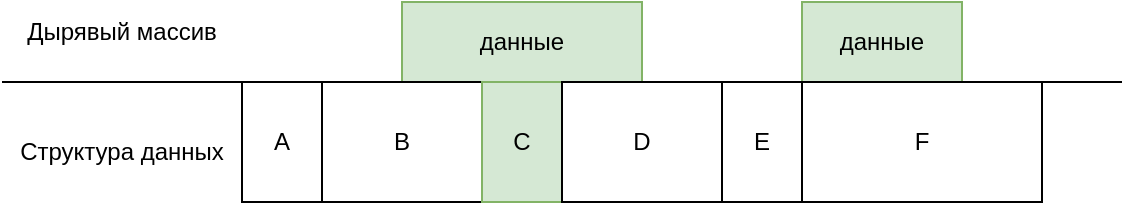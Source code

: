 <mxfile version="12.7.2" type="device"><diagram id="dvCQlhDBtOP1JCQnLTWy" name="Page-1"><mxGraphModel dx="944" dy="639" grid="1" gridSize="10" guides="1" tooltips="1" connect="1" arrows="1" fold="1" page="1" pageScale="1" pageWidth="850" pageHeight="1100" math="0" shadow="0"><root><mxCell id="0"/><mxCell id="1" parent="0"/><mxCell id="Zm2fgCnu8bylgK03Lzr_-1" value="" style="endArrow=none;html=1;" edge="1" parent="1"><mxGeometry width="50" height="50" relative="1" as="geometry"><mxPoint x="40" y="160" as="sourcePoint"/><mxPoint x="600" y="160" as="targetPoint"/></mxGeometry></mxCell><mxCell id="Zm2fgCnu8bylgK03Lzr_-2" value="Дырявый массив" style="text;html=1;strokeColor=none;fillColor=none;align=center;verticalAlign=middle;whiteSpace=wrap;rounded=0;" vertex="1" parent="1"><mxGeometry x="40" y="120" width="120" height="30" as="geometry"/></mxCell><mxCell id="Zm2fgCnu8bylgK03Lzr_-5" value="Структура данных" style="text;html=1;strokeColor=none;fillColor=none;align=center;verticalAlign=middle;whiteSpace=wrap;rounded=0;" vertex="1" parent="1"><mxGeometry x="40" y="180" width="120" height="30" as="geometry"/></mxCell><mxCell id="Zm2fgCnu8bylgK03Lzr_-6" value="данные" style="rounded=0;whiteSpace=wrap;html=1;fillColor=#d5e8d4;strokeColor=#82b366;" vertex="1" parent="1"><mxGeometry x="240" y="120" width="120" height="40" as="geometry"/></mxCell><mxCell id="Zm2fgCnu8bylgK03Lzr_-7" value="данные" style="rounded=0;whiteSpace=wrap;html=1;fillColor=#d5e8d4;strokeColor=#82b366;" vertex="1" parent="1"><mxGeometry x="440" y="120" width="80" height="40" as="geometry"/></mxCell><mxCell id="Zm2fgCnu8bylgK03Lzr_-8" value="A" style="rounded=0;whiteSpace=wrap;html=1;" vertex="1" parent="1"><mxGeometry x="160" y="160" width="40" height="60" as="geometry"/></mxCell><mxCell id="Zm2fgCnu8bylgK03Lzr_-9" value="B" style="rounded=0;whiteSpace=wrap;html=1;" vertex="1" parent="1"><mxGeometry x="200" y="160" width="80" height="60" as="geometry"/></mxCell><mxCell id="Zm2fgCnu8bylgK03Lzr_-10" value="C" style="rounded=0;whiteSpace=wrap;html=1;fillColor=#d5e8d4;strokeColor=#82b366;" vertex="1" parent="1"><mxGeometry x="280" y="160" width="40" height="60" as="geometry"/></mxCell><mxCell id="Zm2fgCnu8bylgK03Lzr_-11" value="D" style="rounded=0;whiteSpace=wrap;html=1;" vertex="1" parent="1"><mxGeometry x="320" y="160" width="80" height="60" as="geometry"/></mxCell><mxCell id="Zm2fgCnu8bylgK03Lzr_-12" value="E" style="rounded=0;whiteSpace=wrap;html=1;" vertex="1" parent="1"><mxGeometry x="400" y="160" width="40" height="60" as="geometry"/></mxCell><mxCell id="Zm2fgCnu8bylgK03Lzr_-14" value="F" style="rounded=0;whiteSpace=wrap;html=1;" vertex="1" parent="1"><mxGeometry x="440" y="160" width="120" height="60" as="geometry"/></mxCell></root></mxGraphModel></diagram></mxfile>